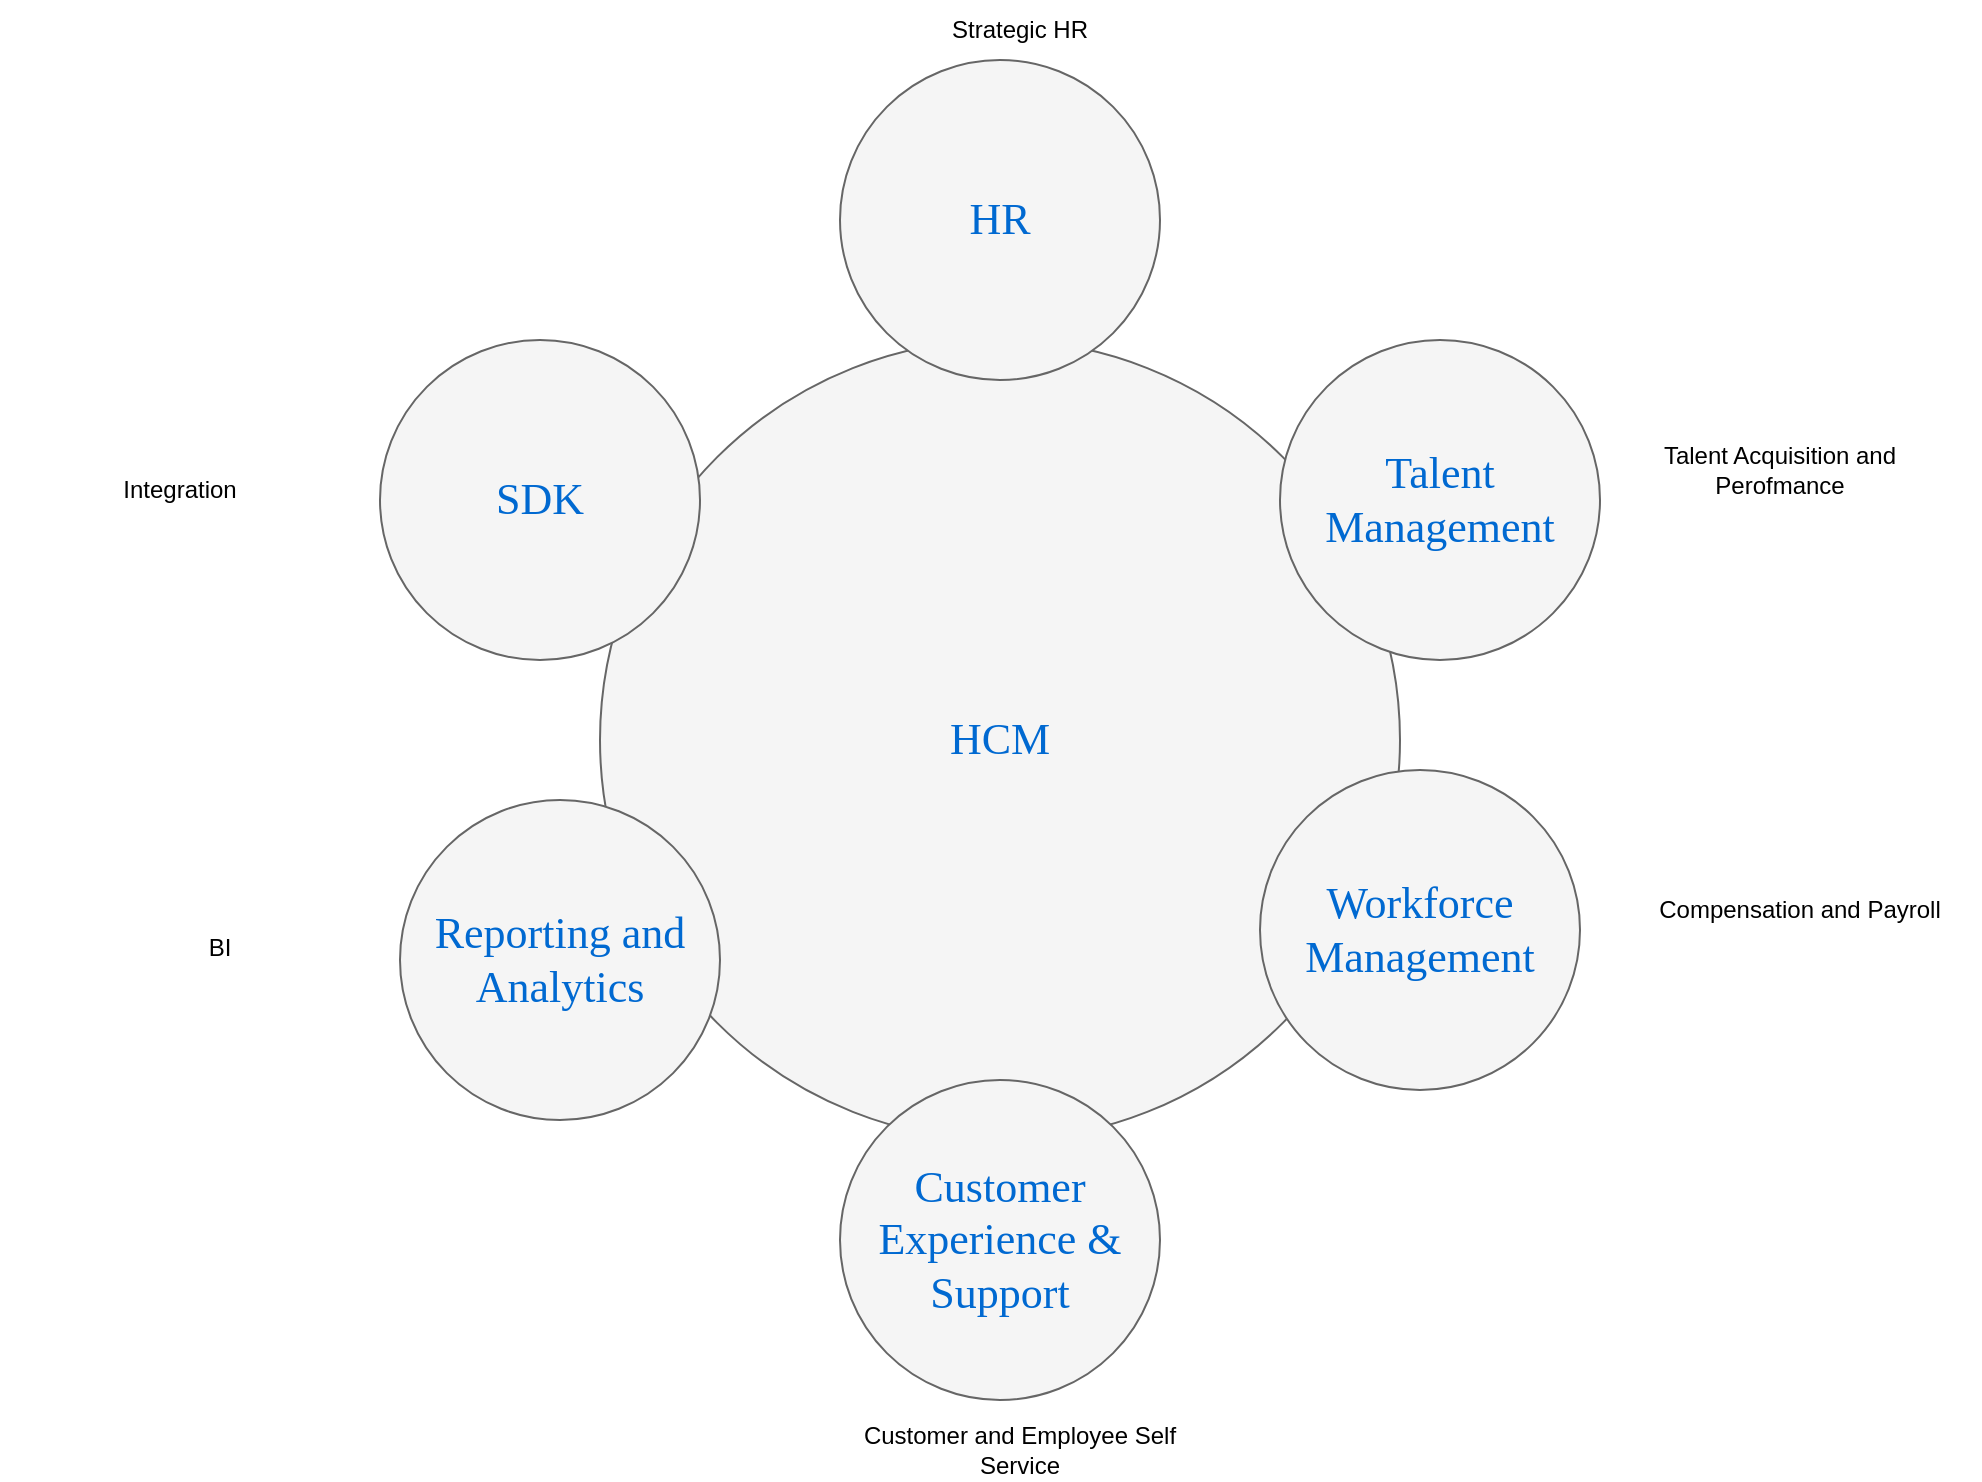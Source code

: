 <mxfile version="24.6.3" type="github">
  <diagram name="Page-1" id="dd472eb7-4b8b-5cd9-a60b-b15522922e76">
    <mxGraphModel dx="1793" dy="895" grid="1" gridSize="10" guides="1" tooltips="1" connect="1" arrows="1" fold="1" page="1" pageScale="1" pageWidth="1100" pageHeight="850" background="none" math="0" shadow="0">
      <root>
        <mxCell id="0" />
        <mxCell id="1" parent="0" />
        <mxCell id="374e34682ed331ee-1" value="HCM" style="ellipse;whiteSpace=wrap;html=1;rounded=0;shadow=0;dashed=0;comic=0;fontFamily=Verdana;fontSize=22;fontColor=#0069D1;fillColor=#f5f5f5;strokeColor=#666666;" parent="1" vertex="1">
          <mxGeometry x="330" y="180" width="400" height="400" as="geometry" />
        </mxCell>
        <mxCell id="45236fa5f4b8e91a-1" value="HR" style="ellipse;whiteSpace=wrap;html=1;rounded=0;shadow=0;dashed=0;comic=0;fontFamily=Verdana;fontSize=22;fontColor=#0069D1;fillColor=#f5f5f5;strokeColor=#666666;" parent="1" vertex="1">
          <mxGeometry x="450" y="40" width="160" height="160" as="geometry" />
        </mxCell>
        <mxCell id="45236fa5f4b8e91a-2" value="Workforce Management" style="ellipse;whiteSpace=wrap;html=1;rounded=0;shadow=0;dashed=0;comic=0;fontFamily=Verdana;fontSize=22;fontColor=#0069D1;fillColor=#f5f5f5;strokeColor=#666666;" parent="1" vertex="1">
          <mxGeometry x="660" y="395" width="160" height="160" as="geometry" />
        </mxCell>
        <mxCell id="45236fa5f4b8e91a-3" value="Talent Management" style="ellipse;whiteSpace=wrap;html=1;rounded=0;shadow=0;dashed=0;comic=0;fontFamily=Verdana;fontSize=22;fontColor=#0069D1;fillColor=#f5f5f5;strokeColor=#666666;" parent="1" vertex="1">
          <mxGeometry x="670" y="180" width="160" height="160" as="geometry" />
        </mxCell>
        <mxCell id="45236fa5f4b8e91a-4" value="Reporting and Analytics" style="ellipse;whiteSpace=wrap;html=1;rounded=0;shadow=0;dashed=0;comic=0;fontFamily=Verdana;fontSize=22;fontColor=#0069D1;fillColor=#f5f5f5;strokeColor=#666666;" parent="1" vertex="1">
          <mxGeometry x="230" y="410" width="160" height="160" as="geometry" />
        </mxCell>
        <mxCell id="7ov3rqJ4WU4BXOZYPL0q-1" value="Strategic HR" style="text;html=1;align=center;verticalAlign=middle;whiteSpace=wrap;rounded=0;" vertex="1" parent="1">
          <mxGeometry x="480" y="10" width="120" height="30" as="geometry" />
        </mxCell>
        <mxCell id="7ov3rqJ4WU4BXOZYPL0q-2" value="Talent Acquisition and Perofmance" style="text;html=1;align=center;verticalAlign=middle;whiteSpace=wrap;rounded=0;" vertex="1" parent="1">
          <mxGeometry x="830" y="230" width="180" height="30" as="geometry" />
        </mxCell>
        <mxCell id="7ov3rqJ4WU4BXOZYPL0q-3" value="Compensation and Payroll" style="text;html=1;align=center;verticalAlign=middle;whiteSpace=wrap;rounded=0;" vertex="1" parent="1">
          <mxGeometry x="840" y="450" width="180" height="30" as="geometry" />
        </mxCell>
        <mxCell id="7ov3rqJ4WU4BXOZYPL0q-4" value="Integration" style="text;html=1;align=center;verticalAlign=middle;whiteSpace=wrap;rounded=0;" vertex="1" parent="1">
          <mxGeometry x="30" y="240" width="180" height="30" as="geometry" />
        </mxCell>
        <mxCell id="7ov3rqJ4WU4BXOZYPL0q-5" value="Customer Experience &amp;amp; Support" style="ellipse;whiteSpace=wrap;html=1;rounded=0;shadow=0;dashed=0;comic=0;fontFamily=Verdana;fontSize=22;fontColor=#0069D1;fillColor=#f5f5f5;strokeColor=#666666;" vertex="1" parent="1">
          <mxGeometry x="450" y="550" width="160" height="160" as="geometry" />
        </mxCell>
        <mxCell id="7ov3rqJ4WU4BXOZYPL0q-6" value="SDK" style="ellipse;whiteSpace=wrap;html=1;rounded=0;shadow=0;dashed=0;comic=0;fontFamily=Verdana;fontSize=22;fontColor=#0069D1;fillColor=#f5f5f5;strokeColor=#666666;" vertex="1" parent="1">
          <mxGeometry x="220" y="180" width="160" height="160" as="geometry" />
        </mxCell>
        <mxCell id="7ov3rqJ4WU4BXOZYPL0q-7" value="BI" style="text;html=1;align=center;verticalAlign=middle;whiteSpace=wrap;rounded=0;" vertex="1" parent="1">
          <mxGeometry x="50" y="469" width="180" height="30" as="geometry" />
        </mxCell>
        <mxCell id="7ov3rqJ4WU4BXOZYPL0q-8" value="Customer and Employee Self Service" style="text;html=1;align=center;verticalAlign=middle;whiteSpace=wrap;rounded=0;" vertex="1" parent="1">
          <mxGeometry x="450" y="720" width="180" height="30" as="geometry" />
        </mxCell>
      </root>
    </mxGraphModel>
  </diagram>
</mxfile>
